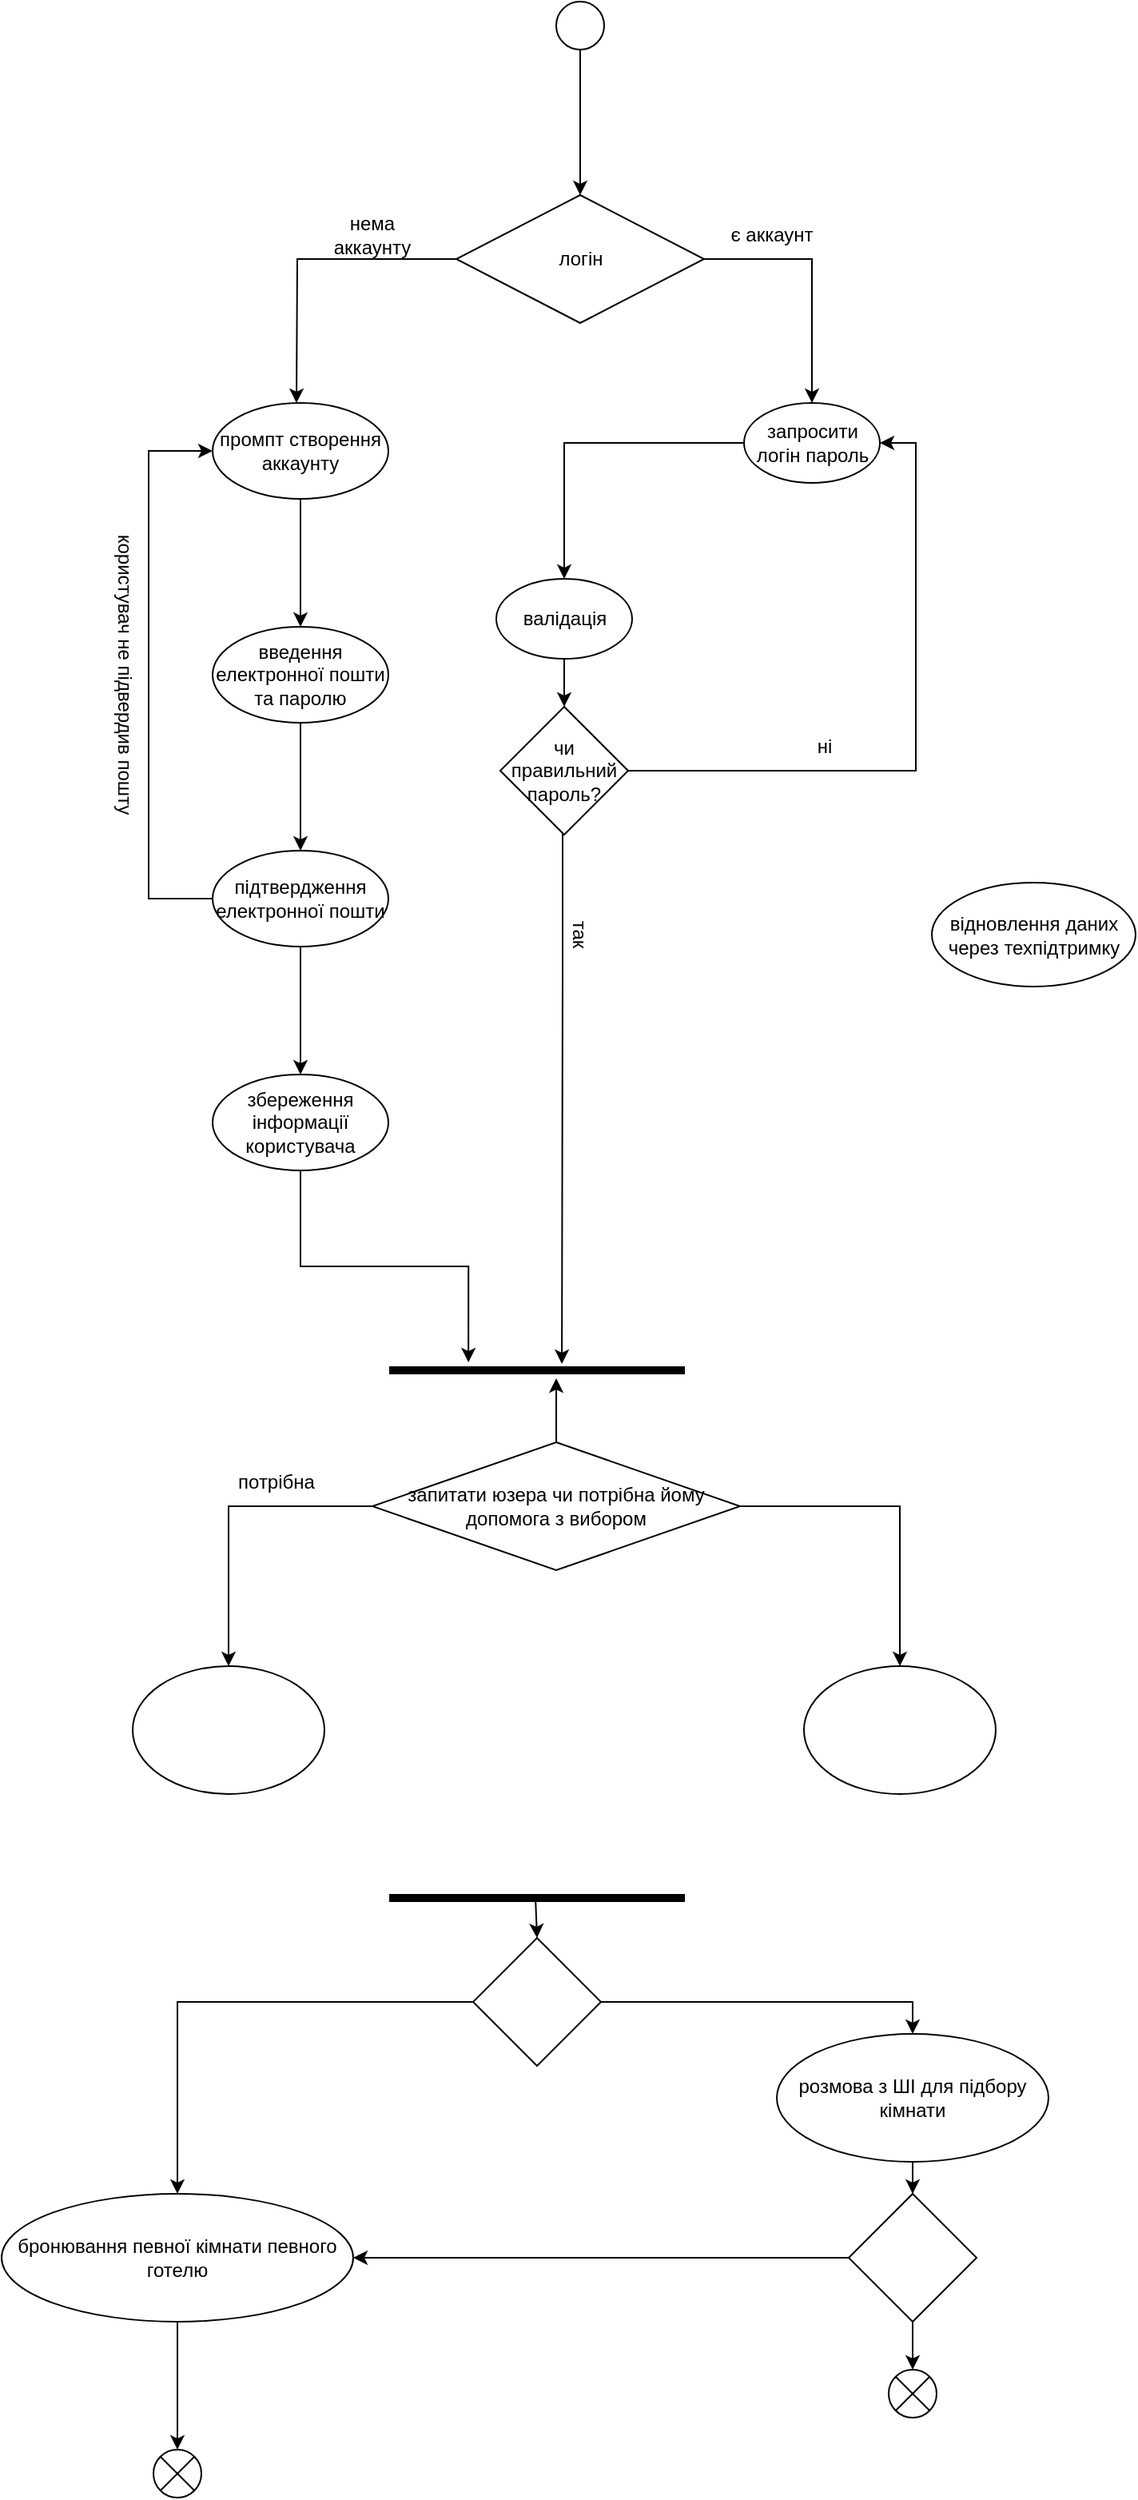 <mxfile version="24.2.3" type="github">
  <diagram name="Page-1" id="9YniTifWULeJlWc_xpeG">
    <mxGraphModel dx="1195" dy="1758" grid="1" gridSize="10" guides="1" tooltips="1" connect="1" arrows="1" fold="1" page="1" pageScale="1" pageWidth="850" pageHeight="1100" math="0" shadow="0">
      <root>
        <mxCell id="0" />
        <mxCell id="1" parent="0" />
        <mxCell id="pZVimZKpDkj4bbfCRo-m-1" value="" style="ellipse;" vertex="1" parent="1">
          <mxGeometry x="445" y="-301" width="30" height="30" as="geometry" />
        </mxCell>
        <mxCell id="pZVimZKpDkj4bbfCRo-m-15" value="" style="line;strokeWidth=5;rotatable=0;dashed=0;labelPosition=right;align=left;verticalAlign=middle;spacingTop=0;spacingLeft=6;points=[];portConstraint=eastwest;" vertex="1" parent="1">
          <mxGeometry x="340.5" y="550" width="185" height="10" as="geometry" />
        </mxCell>
        <mxCell id="pZVimZKpDkj4bbfCRo-m-21" value="" style="line;strokeWidth=5;rotatable=0;dashed=0;labelPosition=right;align=left;verticalAlign=middle;spacingTop=0;spacingLeft=6;points=[];portConstraint=eastwest;" vertex="1" parent="1">
          <mxGeometry x="340.5" y="880" width="185" height="10" as="geometry" />
        </mxCell>
        <mxCell id="pZVimZKpDkj4bbfCRo-m-57" value="" style="edgeStyle=orthogonalEdgeStyle;rounded=0;orthogonalLoop=1;jettySize=auto;html=1;" edge="1" parent="1" source="pZVimZKpDkj4bbfCRo-m-24">
          <mxGeometry relative="1" as="geometry">
            <mxPoint x="208" y="1230" as="targetPoint" />
          </mxGeometry>
        </mxCell>
        <mxCell id="pZVimZKpDkj4bbfCRo-m-24" value="бронювання певної кімнати певного готелю" style="ellipse;whiteSpace=wrap;html=1;" vertex="1" parent="1">
          <mxGeometry x="98" y="1070" width="220" height="80" as="geometry" />
        </mxCell>
        <mxCell id="pZVimZKpDkj4bbfCRo-m-30" style="edgeStyle=orthogonalEdgeStyle;rounded=0;orthogonalLoop=1;jettySize=auto;html=1;entryX=0.5;entryY=0;entryDx=0;entryDy=0;" edge="1" parent="1" source="pZVimZKpDkj4bbfCRo-m-29" target="pZVimZKpDkj4bbfCRo-m-24">
          <mxGeometry relative="1" as="geometry" />
        </mxCell>
        <mxCell id="pZVimZKpDkj4bbfCRo-m-32" style="edgeStyle=orthogonalEdgeStyle;rounded=0;orthogonalLoop=1;jettySize=auto;html=1;entryX=0.5;entryY=0;entryDx=0;entryDy=0;" edge="1" parent="1" source="pZVimZKpDkj4bbfCRo-m-29" target="pZVimZKpDkj4bbfCRo-m-31">
          <mxGeometry relative="1" as="geometry" />
        </mxCell>
        <mxCell id="pZVimZKpDkj4bbfCRo-m-29" value="" style="rhombus;whiteSpace=wrap;html=1;" vertex="1" parent="1">
          <mxGeometry x="393" y="910" width="80" height="80" as="geometry" />
        </mxCell>
        <mxCell id="pZVimZKpDkj4bbfCRo-m-34" value="" style="edgeStyle=orthogonalEdgeStyle;rounded=0;orthogonalLoop=1;jettySize=auto;html=1;" edge="1" parent="1" source="pZVimZKpDkj4bbfCRo-m-31" target="pZVimZKpDkj4bbfCRo-m-33">
          <mxGeometry relative="1" as="geometry" />
        </mxCell>
        <mxCell id="pZVimZKpDkj4bbfCRo-m-31" value="розмова з ШІ для підбору кімнати" style="ellipse;whiteSpace=wrap;html=1;" vertex="1" parent="1">
          <mxGeometry x="583" y="970" width="170" height="80" as="geometry" />
        </mxCell>
        <mxCell id="pZVimZKpDkj4bbfCRo-m-35" style="edgeStyle=orthogonalEdgeStyle;rounded=0;orthogonalLoop=1;jettySize=auto;html=1;entryX=1;entryY=0.5;entryDx=0;entryDy=0;" edge="1" parent="1" source="pZVimZKpDkj4bbfCRo-m-33" target="pZVimZKpDkj4bbfCRo-m-24">
          <mxGeometry relative="1" as="geometry" />
        </mxCell>
        <mxCell id="pZVimZKpDkj4bbfCRo-m-37" value="" style="edgeStyle=orthogonalEdgeStyle;rounded=0;orthogonalLoop=1;jettySize=auto;html=1;" edge="1" parent="1" source="pZVimZKpDkj4bbfCRo-m-33" target="pZVimZKpDkj4bbfCRo-m-36">
          <mxGeometry relative="1" as="geometry" />
        </mxCell>
        <mxCell id="pZVimZKpDkj4bbfCRo-m-33" value="" style="rhombus;whiteSpace=wrap;html=1;" vertex="1" parent="1">
          <mxGeometry x="628" y="1070" width="80" height="80" as="geometry" />
        </mxCell>
        <mxCell id="pZVimZKpDkj4bbfCRo-m-36" value="" style="shape=sumEllipse;perimeter=ellipsePerimeter;html=1;backgroundOutline=1;" vertex="1" parent="1">
          <mxGeometry x="653" y="1180" width="30" height="30" as="geometry" />
        </mxCell>
        <mxCell id="pZVimZKpDkj4bbfCRo-m-38" style="edgeStyle=orthogonalEdgeStyle;rounded=0;orthogonalLoop=1;jettySize=auto;html=1;exitX=0.495;exitY=0.6;exitDx=0;exitDy=0;entryX=0.5;entryY=0;entryDx=0;entryDy=0;exitPerimeter=0;" edge="1" parent="1" source="pZVimZKpDkj4bbfCRo-m-21" target="pZVimZKpDkj4bbfCRo-m-29">
          <mxGeometry relative="1" as="geometry" />
        </mxCell>
        <mxCell id="pZVimZKpDkj4bbfCRo-m-67" value="" style="edgeStyle=orthogonalEdgeStyle;rounded=0;orthogonalLoop=1;jettySize=auto;html=1;" edge="1" parent="1" source="pZVimZKpDkj4bbfCRo-m-41" target="pZVimZKpDkj4bbfCRo-m-66">
          <mxGeometry relative="1" as="geometry" />
        </mxCell>
        <mxCell id="pZVimZKpDkj4bbfCRo-m-41" value="запросити логін пароль" style="ellipse;whiteSpace=wrap;html=1;" vertex="1" parent="1">
          <mxGeometry x="562.5" y="-50" width="85" height="50" as="geometry" />
        </mxCell>
        <mxCell id="pZVimZKpDkj4bbfCRo-m-44" value="відновлення даних через техпідтримку" style="ellipse;whiteSpace=wrap;html=1;" vertex="1" parent="1">
          <mxGeometry x="680" y="250" width="127.5" height="65" as="geometry" />
        </mxCell>
        <mxCell id="pZVimZKpDkj4bbfCRo-m-51" style="edgeStyle=orthogonalEdgeStyle;rounded=0;orthogonalLoop=1;jettySize=auto;html=1;entryX=0.5;entryY=0.1;entryDx=0;entryDy=0;entryPerimeter=0;" edge="1" parent="1" source="pZVimZKpDkj4bbfCRo-m-1">
          <mxGeometry relative="1" as="geometry">
            <mxPoint x="460" y="-180" as="targetPoint" />
          </mxGeometry>
        </mxCell>
        <mxCell id="pZVimZKpDkj4bbfCRo-m-59" value="" style="shape=sumEllipse;perimeter=ellipsePerimeter;html=1;backgroundOutline=1;" vertex="1" parent="1">
          <mxGeometry x="193" y="1230" width="30" height="30" as="geometry" />
        </mxCell>
        <mxCell id="pZVimZKpDkj4bbfCRo-m-63" style="edgeStyle=orthogonalEdgeStyle;rounded=0;orthogonalLoop=1;jettySize=auto;html=1;entryX=0.5;entryY=0;entryDx=0;entryDy=0;" edge="1" parent="1" source="pZVimZKpDkj4bbfCRo-m-62">
          <mxGeometry relative="1" as="geometry">
            <mxPoint x="282.5" y="-50" as="targetPoint" />
          </mxGeometry>
        </mxCell>
        <mxCell id="pZVimZKpDkj4bbfCRo-m-64" style="edgeStyle=orthogonalEdgeStyle;rounded=0;orthogonalLoop=1;jettySize=auto;html=1;entryX=0.5;entryY=0;entryDx=0;entryDy=0;" edge="1" parent="1" source="pZVimZKpDkj4bbfCRo-m-62" target="pZVimZKpDkj4bbfCRo-m-41">
          <mxGeometry relative="1" as="geometry" />
        </mxCell>
        <mxCell id="pZVimZKpDkj4bbfCRo-m-62" value="логін" style="rhombus;whiteSpace=wrap;html=1;" vertex="1" parent="1">
          <mxGeometry x="382.5" y="-180" width="155" height="80" as="geometry" />
        </mxCell>
        <mxCell id="pZVimZKpDkj4bbfCRo-m-69" value="" style="edgeStyle=orthogonalEdgeStyle;rounded=0;orthogonalLoop=1;jettySize=auto;html=1;" edge="1" parent="1" source="pZVimZKpDkj4bbfCRo-m-66" target="pZVimZKpDkj4bbfCRo-m-68">
          <mxGeometry relative="1" as="geometry" />
        </mxCell>
        <mxCell id="pZVimZKpDkj4bbfCRo-m-66" value="валідація" style="ellipse;whiteSpace=wrap;html=1;" vertex="1" parent="1">
          <mxGeometry x="407.5" y="60" width="85" height="50" as="geometry" />
        </mxCell>
        <mxCell id="pZVimZKpDkj4bbfCRo-m-71" style="edgeStyle=orthogonalEdgeStyle;rounded=0;orthogonalLoop=1;jettySize=auto;html=1;entryX=1;entryY=0.5;entryDx=0;entryDy=0;" edge="1" parent="1" source="pZVimZKpDkj4bbfCRo-m-68" target="pZVimZKpDkj4bbfCRo-m-41">
          <mxGeometry relative="1" as="geometry">
            <mxPoint x="750" y="-20" as="targetPoint" />
            <Array as="points">
              <mxPoint x="670" y="180" />
              <mxPoint x="670" y="-25" />
            </Array>
          </mxGeometry>
        </mxCell>
        <mxCell id="pZVimZKpDkj4bbfCRo-m-68" value="чи правильний пароль?" style="rhombus;whiteSpace=wrap;html=1;" vertex="1" parent="1">
          <mxGeometry x="410" y="140" width="80" height="80" as="geometry" />
        </mxCell>
        <mxCell id="pZVimZKpDkj4bbfCRo-m-70" style="edgeStyle=orthogonalEdgeStyle;rounded=0;orthogonalLoop=1;jettySize=auto;html=1;entryX=0.584;entryY=0.1;entryDx=0;entryDy=0;entryPerimeter=0;" edge="1" parent="1" source="pZVimZKpDkj4bbfCRo-m-68" target="pZVimZKpDkj4bbfCRo-m-15">
          <mxGeometry relative="1" as="geometry">
            <Array as="points">
              <mxPoint x="449" y="310" />
              <mxPoint x="449" y="310" />
            </Array>
          </mxGeometry>
        </mxCell>
        <mxCell id="pZVimZKpDkj4bbfCRo-m-72" value="ні" style="text;html=1;align=center;verticalAlign=middle;whiteSpace=wrap;rounded=0;" vertex="1" parent="1">
          <mxGeometry x="582.5" y="150" width="60" height="30" as="geometry" />
        </mxCell>
        <mxCell id="pZVimZKpDkj4bbfCRo-m-73" value="так" style="text;html=1;align=center;verticalAlign=middle;whiteSpace=wrap;rounded=0;rotation=90;" vertex="1" parent="1">
          <mxGeometry x="430" y="267.5" width="60" height="30" as="geometry" />
        </mxCell>
        <mxCell id="pZVimZKpDkj4bbfCRo-m-74" value="є аккаунт" style="text;html=1;align=center;verticalAlign=middle;whiteSpace=wrap;rounded=0;" vertex="1" parent="1">
          <mxGeometry x="550" y="-170" width="60" height="30" as="geometry" />
        </mxCell>
        <mxCell id="pZVimZKpDkj4bbfCRo-m-75" value="нема аккаунту" style="text;html=1;align=center;verticalAlign=middle;whiteSpace=wrap;rounded=0;" vertex="1" parent="1">
          <mxGeometry x="300" y="-170" width="60" height="30" as="geometry" />
        </mxCell>
        <mxCell id="pZVimZKpDkj4bbfCRo-m-78" value="" style="edgeStyle=orthogonalEdgeStyle;rounded=0;orthogonalLoop=1;jettySize=auto;html=1;" edge="1" parent="1" source="pZVimZKpDkj4bbfCRo-m-76" target="pZVimZKpDkj4bbfCRo-m-77">
          <mxGeometry relative="1" as="geometry" />
        </mxCell>
        <mxCell id="pZVimZKpDkj4bbfCRo-m-76" value="промпт створення аккаунту" style="ellipse;whiteSpace=wrap;html=1;" vertex="1" parent="1">
          <mxGeometry x="230" y="-50" width="110" height="60" as="geometry" />
        </mxCell>
        <mxCell id="pZVimZKpDkj4bbfCRo-m-80" value="" style="edgeStyle=orthogonalEdgeStyle;rounded=0;orthogonalLoop=1;jettySize=auto;html=1;" edge="1" parent="1" source="pZVimZKpDkj4bbfCRo-m-77" target="pZVimZKpDkj4bbfCRo-m-79">
          <mxGeometry relative="1" as="geometry" />
        </mxCell>
        <mxCell id="pZVimZKpDkj4bbfCRo-m-77" value="введення електронної пошти та паролю" style="ellipse;whiteSpace=wrap;html=1;" vertex="1" parent="1">
          <mxGeometry x="230" y="90" width="110" height="60" as="geometry" />
        </mxCell>
        <mxCell id="pZVimZKpDkj4bbfCRo-m-82" style="edgeStyle=orthogonalEdgeStyle;rounded=0;orthogonalLoop=1;jettySize=auto;html=1;entryX=0;entryY=0.5;entryDx=0;entryDy=0;" edge="1" parent="1" source="pZVimZKpDkj4bbfCRo-m-79" target="pZVimZKpDkj4bbfCRo-m-76">
          <mxGeometry relative="1" as="geometry">
            <Array as="points">
              <mxPoint x="190" y="260" />
              <mxPoint x="190" y="-20" />
            </Array>
          </mxGeometry>
        </mxCell>
        <mxCell id="pZVimZKpDkj4bbfCRo-m-90" value="" style="edgeStyle=orthogonalEdgeStyle;rounded=0;orthogonalLoop=1;jettySize=auto;html=1;" edge="1" parent="1" source="pZVimZKpDkj4bbfCRo-m-79" target="pZVimZKpDkj4bbfCRo-m-89">
          <mxGeometry relative="1" as="geometry" />
        </mxCell>
        <mxCell id="pZVimZKpDkj4bbfCRo-m-79" value="підтвердження електронної пошти" style="ellipse;whiteSpace=wrap;html=1;" vertex="1" parent="1">
          <mxGeometry x="230" y="230" width="110" height="60" as="geometry" />
        </mxCell>
        <mxCell id="pZVimZKpDkj4bbfCRo-m-83" value="користувач не підвердив пошту" style="text;html=1;align=center;verticalAlign=middle;whiteSpace=wrap;rounded=0;rotation=90;" vertex="1" parent="1">
          <mxGeometry x="80" y="105" width="190" height="30" as="geometry" />
        </mxCell>
        <mxCell id="pZVimZKpDkj4bbfCRo-m-89" value="збереження інформації користувача" style="ellipse;whiteSpace=wrap;html=1;" vertex="1" parent="1">
          <mxGeometry x="230" y="370" width="110" height="60" as="geometry" />
        </mxCell>
        <mxCell id="pZVimZKpDkj4bbfCRo-m-91" style="edgeStyle=orthogonalEdgeStyle;rounded=0;orthogonalLoop=1;jettySize=auto;html=1;entryX=0.268;entryY=0;entryDx=0;entryDy=0;entryPerimeter=0;" edge="1" parent="1" source="pZVimZKpDkj4bbfCRo-m-89" target="pZVimZKpDkj4bbfCRo-m-15">
          <mxGeometry relative="1" as="geometry" />
        </mxCell>
        <mxCell id="pZVimZKpDkj4bbfCRo-m-96" style="edgeStyle=orthogonalEdgeStyle;rounded=0;orthogonalLoop=1;jettySize=auto;html=1;entryX=0.5;entryY=0;entryDx=0;entryDy=0;" edge="1" parent="1" source="pZVimZKpDkj4bbfCRo-m-93" target="pZVimZKpDkj4bbfCRo-m-95">
          <mxGeometry relative="1" as="geometry" />
        </mxCell>
        <mxCell id="pZVimZKpDkj4bbfCRo-m-99" style="edgeStyle=orthogonalEdgeStyle;rounded=0;orthogonalLoop=1;jettySize=auto;html=1;entryX=0.5;entryY=0;entryDx=0;entryDy=0;" edge="1" parent="1" source="pZVimZKpDkj4bbfCRo-m-93" target="pZVimZKpDkj4bbfCRo-m-98">
          <mxGeometry relative="1" as="geometry" />
        </mxCell>
        <mxCell id="pZVimZKpDkj4bbfCRo-m-93" value="запитати юзера чи потрібна йому допомога з вибором " style="rhombus;whiteSpace=wrap;html=1;" vertex="1" parent="1">
          <mxGeometry x="330" y="600" width="230" height="80" as="geometry" />
        </mxCell>
        <mxCell id="pZVimZKpDkj4bbfCRo-m-94" style="edgeStyle=orthogonalEdgeStyle;rounded=0;orthogonalLoop=1;jettySize=auto;html=1;entryX=0.565;entryY=1;entryDx=0;entryDy=0;entryPerimeter=0;" edge="1" parent="1" source="pZVimZKpDkj4bbfCRo-m-93" target="pZVimZKpDkj4bbfCRo-m-15">
          <mxGeometry relative="1" as="geometry" />
        </mxCell>
        <mxCell id="pZVimZKpDkj4bbfCRo-m-95" value="" style="ellipse;whiteSpace=wrap;html=1;" vertex="1" parent="1">
          <mxGeometry x="600" y="740" width="120" height="80" as="geometry" />
        </mxCell>
        <mxCell id="pZVimZKpDkj4bbfCRo-m-98" value="" style="ellipse;whiteSpace=wrap;html=1;" vertex="1" parent="1">
          <mxGeometry x="180" y="740" width="120" height="80" as="geometry" />
        </mxCell>
        <mxCell id="pZVimZKpDkj4bbfCRo-m-100" value="потрібна" style="text;html=1;align=center;verticalAlign=middle;whiteSpace=wrap;rounded=0;" vertex="1" parent="1">
          <mxGeometry x="240" y="610" width="60" height="30" as="geometry" />
        </mxCell>
      </root>
    </mxGraphModel>
  </diagram>
</mxfile>

